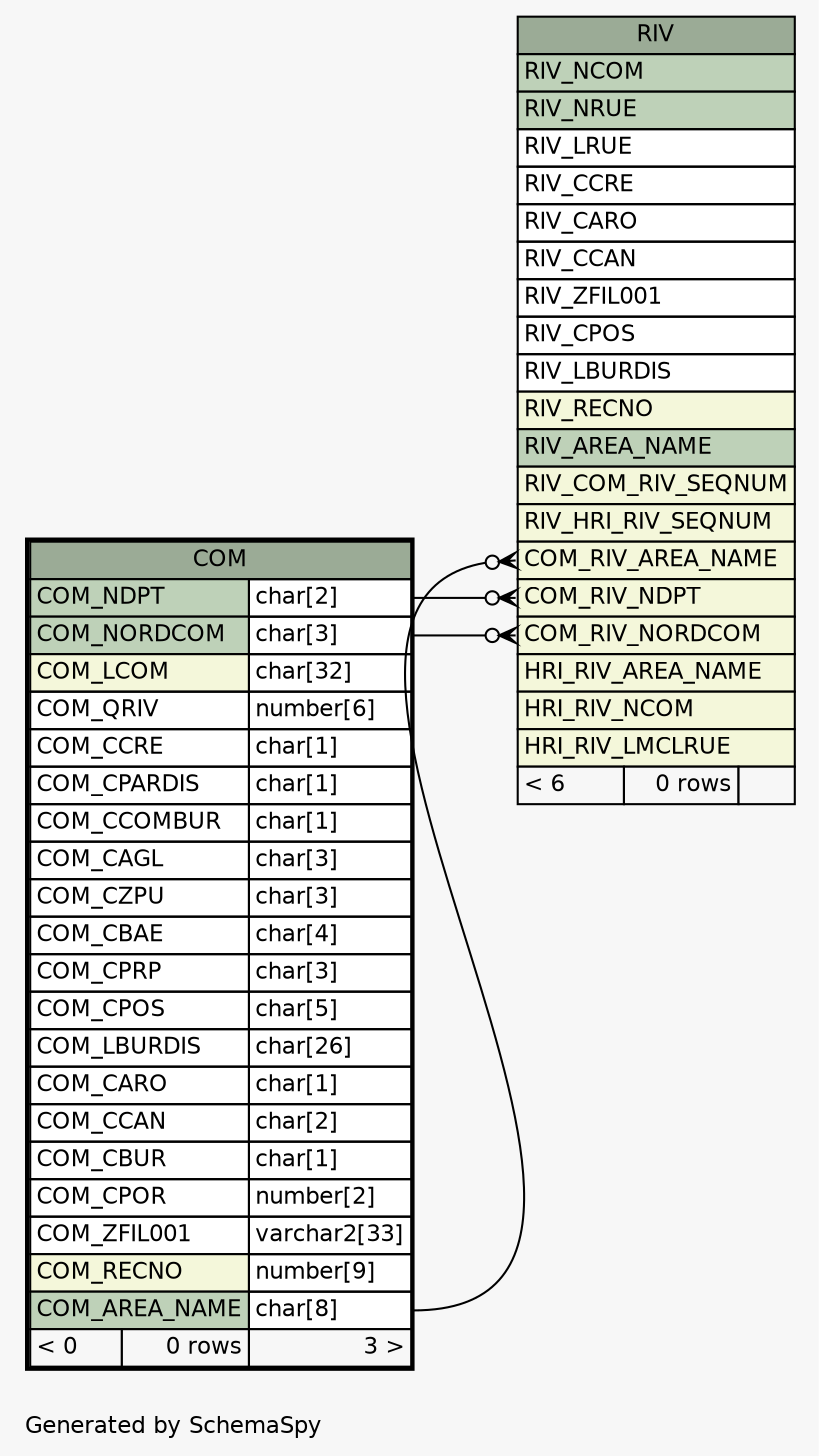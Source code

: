 // dot 2.38.0 on Windows 7 6.1
// SchemaSpy rev 590
digraph "oneDegreeRelationshipsDiagram" {
  graph [
    rankdir="RL"
    bgcolor="#f7f7f7"
    label="\nGenerated by SchemaSpy"
    labeljust="l"
    nodesep="0.18"
    ranksep="0.46"
    fontname="Helvetica"
    fontsize="11"
  ];
  node [
    fontname="Helvetica"
    fontsize="11"
    shape="plaintext"
  ];
  edge [
    arrowsize="0.8"
  ];
  "RIV":"COM_RIV_AREA_NAME":w -> "COM":"COM_AREA_NAME.type":e [arrowhead=none dir=back arrowtail=crowodot];
  "RIV":"COM_RIV_NDPT":w -> "COM":"COM_NDPT.type":e [arrowhead=none dir=back arrowtail=crowodot];
  "RIV":"COM_RIV_NORDCOM":w -> "COM":"COM_NORDCOM.type":e [arrowhead=none dir=back arrowtail=crowodot];
  "COM" [
    label=<
    <TABLE BORDER="2" CELLBORDER="1" CELLSPACING="0" BGCOLOR="#ffffff">
      <TR><TD COLSPAN="3" BGCOLOR="#9bab96" ALIGN="CENTER">COM</TD></TR>
      <TR><TD PORT="COM_NDPT" COLSPAN="2" BGCOLOR="#bed1b8" ALIGN="LEFT">COM_NDPT</TD><TD PORT="COM_NDPT.type" ALIGN="LEFT">char[2]</TD></TR>
      <TR><TD PORT="COM_NORDCOM" COLSPAN="2" BGCOLOR="#bed1b8" ALIGN="LEFT">COM_NORDCOM</TD><TD PORT="COM_NORDCOM.type" ALIGN="LEFT">char[3]</TD></TR>
      <TR><TD PORT="COM_LCOM" COLSPAN="2" BGCOLOR="#f4f7da" ALIGN="LEFT">COM_LCOM</TD><TD PORT="COM_LCOM.type" ALIGN="LEFT">char[32]</TD></TR>
      <TR><TD PORT="COM_QRIV" COLSPAN="2" ALIGN="LEFT">COM_QRIV</TD><TD PORT="COM_QRIV.type" ALIGN="LEFT">number[6]</TD></TR>
      <TR><TD PORT="COM_CCRE" COLSPAN="2" ALIGN="LEFT">COM_CCRE</TD><TD PORT="COM_CCRE.type" ALIGN="LEFT">char[1]</TD></TR>
      <TR><TD PORT="COM_CPARDIS" COLSPAN="2" ALIGN="LEFT">COM_CPARDIS</TD><TD PORT="COM_CPARDIS.type" ALIGN="LEFT">char[1]</TD></TR>
      <TR><TD PORT="COM_CCOMBUR" COLSPAN="2" ALIGN="LEFT">COM_CCOMBUR</TD><TD PORT="COM_CCOMBUR.type" ALIGN="LEFT">char[1]</TD></TR>
      <TR><TD PORT="COM_CAGL" COLSPAN="2" ALIGN="LEFT">COM_CAGL</TD><TD PORT="COM_CAGL.type" ALIGN="LEFT">char[3]</TD></TR>
      <TR><TD PORT="COM_CZPU" COLSPAN="2" ALIGN="LEFT">COM_CZPU</TD><TD PORT="COM_CZPU.type" ALIGN="LEFT">char[3]</TD></TR>
      <TR><TD PORT="COM_CBAE" COLSPAN="2" ALIGN="LEFT">COM_CBAE</TD><TD PORT="COM_CBAE.type" ALIGN="LEFT">char[4]</TD></TR>
      <TR><TD PORT="COM_CPRP" COLSPAN="2" ALIGN="LEFT">COM_CPRP</TD><TD PORT="COM_CPRP.type" ALIGN="LEFT">char[3]</TD></TR>
      <TR><TD PORT="COM_CPOS" COLSPAN="2" ALIGN="LEFT">COM_CPOS</TD><TD PORT="COM_CPOS.type" ALIGN="LEFT">char[5]</TD></TR>
      <TR><TD PORT="COM_LBURDIS" COLSPAN="2" ALIGN="LEFT">COM_LBURDIS</TD><TD PORT="COM_LBURDIS.type" ALIGN="LEFT">char[26]</TD></TR>
      <TR><TD PORT="COM_CARO" COLSPAN="2" ALIGN="LEFT">COM_CARO</TD><TD PORT="COM_CARO.type" ALIGN="LEFT">char[1]</TD></TR>
      <TR><TD PORT="COM_CCAN" COLSPAN="2" ALIGN="LEFT">COM_CCAN</TD><TD PORT="COM_CCAN.type" ALIGN="LEFT">char[2]</TD></TR>
      <TR><TD PORT="COM_CBUR" COLSPAN="2" ALIGN="LEFT">COM_CBUR</TD><TD PORT="COM_CBUR.type" ALIGN="LEFT">char[1]</TD></TR>
      <TR><TD PORT="COM_CPOR" COLSPAN="2" ALIGN="LEFT">COM_CPOR</TD><TD PORT="COM_CPOR.type" ALIGN="LEFT">number[2]</TD></TR>
      <TR><TD PORT="COM_ZFIL001" COLSPAN="2" ALIGN="LEFT">COM_ZFIL001</TD><TD PORT="COM_ZFIL001.type" ALIGN="LEFT">varchar2[33]</TD></TR>
      <TR><TD PORT="COM_RECNO" COLSPAN="2" BGCOLOR="#f4f7da" ALIGN="LEFT">COM_RECNO</TD><TD PORT="COM_RECNO.type" ALIGN="LEFT">number[9]</TD></TR>
      <TR><TD PORT="COM_AREA_NAME" COLSPAN="2" BGCOLOR="#bed1b8" ALIGN="LEFT">COM_AREA_NAME</TD><TD PORT="COM_AREA_NAME.type" ALIGN="LEFT">char[8]</TD></TR>
      <TR><TD ALIGN="LEFT" BGCOLOR="#f7f7f7">&lt; 0</TD><TD ALIGN="RIGHT" BGCOLOR="#f7f7f7">0 rows</TD><TD ALIGN="RIGHT" BGCOLOR="#f7f7f7">3 &gt;</TD></TR>
    </TABLE>>
    URL="COM.html"
    tooltip="COM"
  ];
  "RIV" [
    label=<
    <TABLE BORDER="0" CELLBORDER="1" CELLSPACING="0" BGCOLOR="#ffffff">
      <TR><TD COLSPAN="3" BGCOLOR="#9bab96" ALIGN="CENTER">RIV</TD></TR>
      <TR><TD PORT="RIV_NCOM" COLSPAN="3" BGCOLOR="#bed1b8" ALIGN="LEFT">RIV_NCOM</TD></TR>
      <TR><TD PORT="RIV_NRUE" COLSPAN="3" BGCOLOR="#bed1b8" ALIGN="LEFT">RIV_NRUE</TD></TR>
      <TR><TD PORT="RIV_LRUE" COLSPAN="3" ALIGN="LEFT">RIV_LRUE</TD></TR>
      <TR><TD PORT="RIV_CCRE" COLSPAN="3" ALIGN="LEFT">RIV_CCRE</TD></TR>
      <TR><TD PORT="RIV_CARO" COLSPAN="3" ALIGN="LEFT">RIV_CARO</TD></TR>
      <TR><TD PORT="RIV_CCAN" COLSPAN="3" ALIGN="LEFT">RIV_CCAN</TD></TR>
      <TR><TD PORT="RIV_ZFIL001" COLSPAN="3" ALIGN="LEFT">RIV_ZFIL001</TD></TR>
      <TR><TD PORT="RIV_CPOS" COLSPAN="3" ALIGN="LEFT">RIV_CPOS</TD></TR>
      <TR><TD PORT="RIV_LBURDIS" COLSPAN="3" ALIGN="LEFT">RIV_LBURDIS</TD></TR>
      <TR><TD PORT="RIV_RECNO" COLSPAN="3" BGCOLOR="#f4f7da" ALIGN="LEFT">RIV_RECNO</TD></TR>
      <TR><TD PORT="RIV_AREA_NAME" COLSPAN="3" BGCOLOR="#bed1b8" ALIGN="LEFT">RIV_AREA_NAME</TD></TR>
      <TR><TD PORT="RIV_COM_RIV_SEQNUM" COLSPAN="3" BGCOLOR="#f4f7da" ALIGN="LEFT">RIV_COM_RIV_SEQNUM</TD></TR>
      <TR><TD PORT="RIV_HRI_RIV_SEQNUM" COLSPAN="3" BGCOLOR="#f4f7da" ALIGN="LEFT">RIV_HRI_RIV_SEQNUM</TD></TR>
      <TR><TD PORT="COM_RIV_AREA_NAME" COLSPAN="3" BGCOLOR="#f4f7da" ALIGN="LEFT">COM_RIV_AREA_NAME</TD></TR>
      <TR><TD PORT="COM_RIV_NDPT" COLSPAN="3" BGCOLOR="#f4f7da" ALIGN="LEFT">COM_RIV_NDPT</TD></TR>
      <TR><TD PORT="COM_RIV_NORDCOM" COLSPAN="3" BGCOLOR="#f4f7da" ALIGN="LEFT">COM_RIV_NORDCOM</TD></TR>
      <TR><TD PORT="HRI_RIV_AREA_NAME" COLSPAN="3" BGCOLOR="#f4f7da" ALIGN="LEFT">HRI_RIV_AREA_NAME</TD></TR>
      <TR><TD PORT="HRI_RIV_NCOM" COLSPAN="3" BGCOLOR="#f4f7da" ALIGN="LEFT">HRI_RIV_NCOM</TD></TR>
      <TR><TD PORT="HRI_RIV_LMCLRUE" COLSPAN="3" BGCOLOR="#f4f7da" ALIGN="LEFT">HRI_RIV_LMCLRUE</TD></TR>
      <TR><TD ALIGN="LEFT" BGCOLOR="#f7f7f7">&lt; 6</TD><TD ALIGN="RIGHT" BGCOLOR="#f7f7f7">0 rows</TD><TD ALIGN="RIGHT" BGCOLOR="#f7f7f7">  </TD></TR>
    </TABLE>>
    URL="RIV.html"
    tooltip="RIV"
  ];
}
